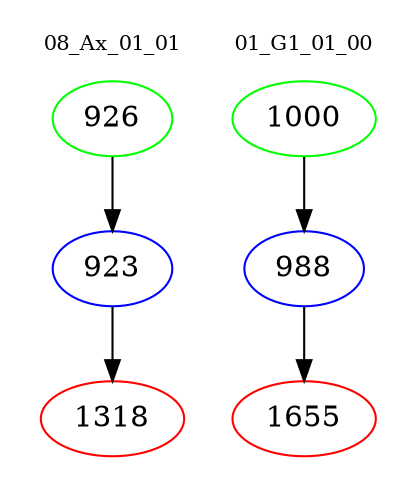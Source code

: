 digraph{
subgraph cluster_0 {
color = white
label = "08_Ax_01_01";
fontsize=10;
T0_926 [label="926", color="green"]
T0_926 -> T0_923 [color="black"]
T0_923 [label="923", color="blue"]
T0_923 -> T0_1318 [color="black"]
T0_1318 [label="1318", color="red"]
}
subgraph cluster_1 {
color = white
label = "01_G1_01_00";
fontsize=10;
T1_1000 [label="1000", color="green"]
T1_1000 -> T1_988 [color="black"]
T1_988 [label="988", color="blue"]
T1_988 -> T1_1655 [color="black"]
T1_1655 [label="1655", color="red"]
}
}
